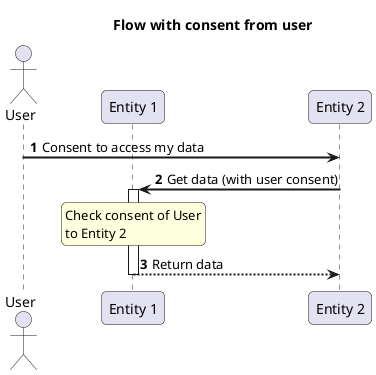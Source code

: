@startuml
autonumber
skinparam sequenceArrowThickness 2
skinparam roundcorner 10
skinparam ParticipantPadding 50

title Flow with consent from user

actor User
participant "Entity 1" as e1
participant "Entity 2" as e2

User -> e2 : Consent to access my data
e2 -> e1 : Get data (with user consent)
rnote over e1
 Check consent of User
 to Entity 2
endrnote
activate e1
e1 --> e2 : Return data
deactivate e1

@enduml